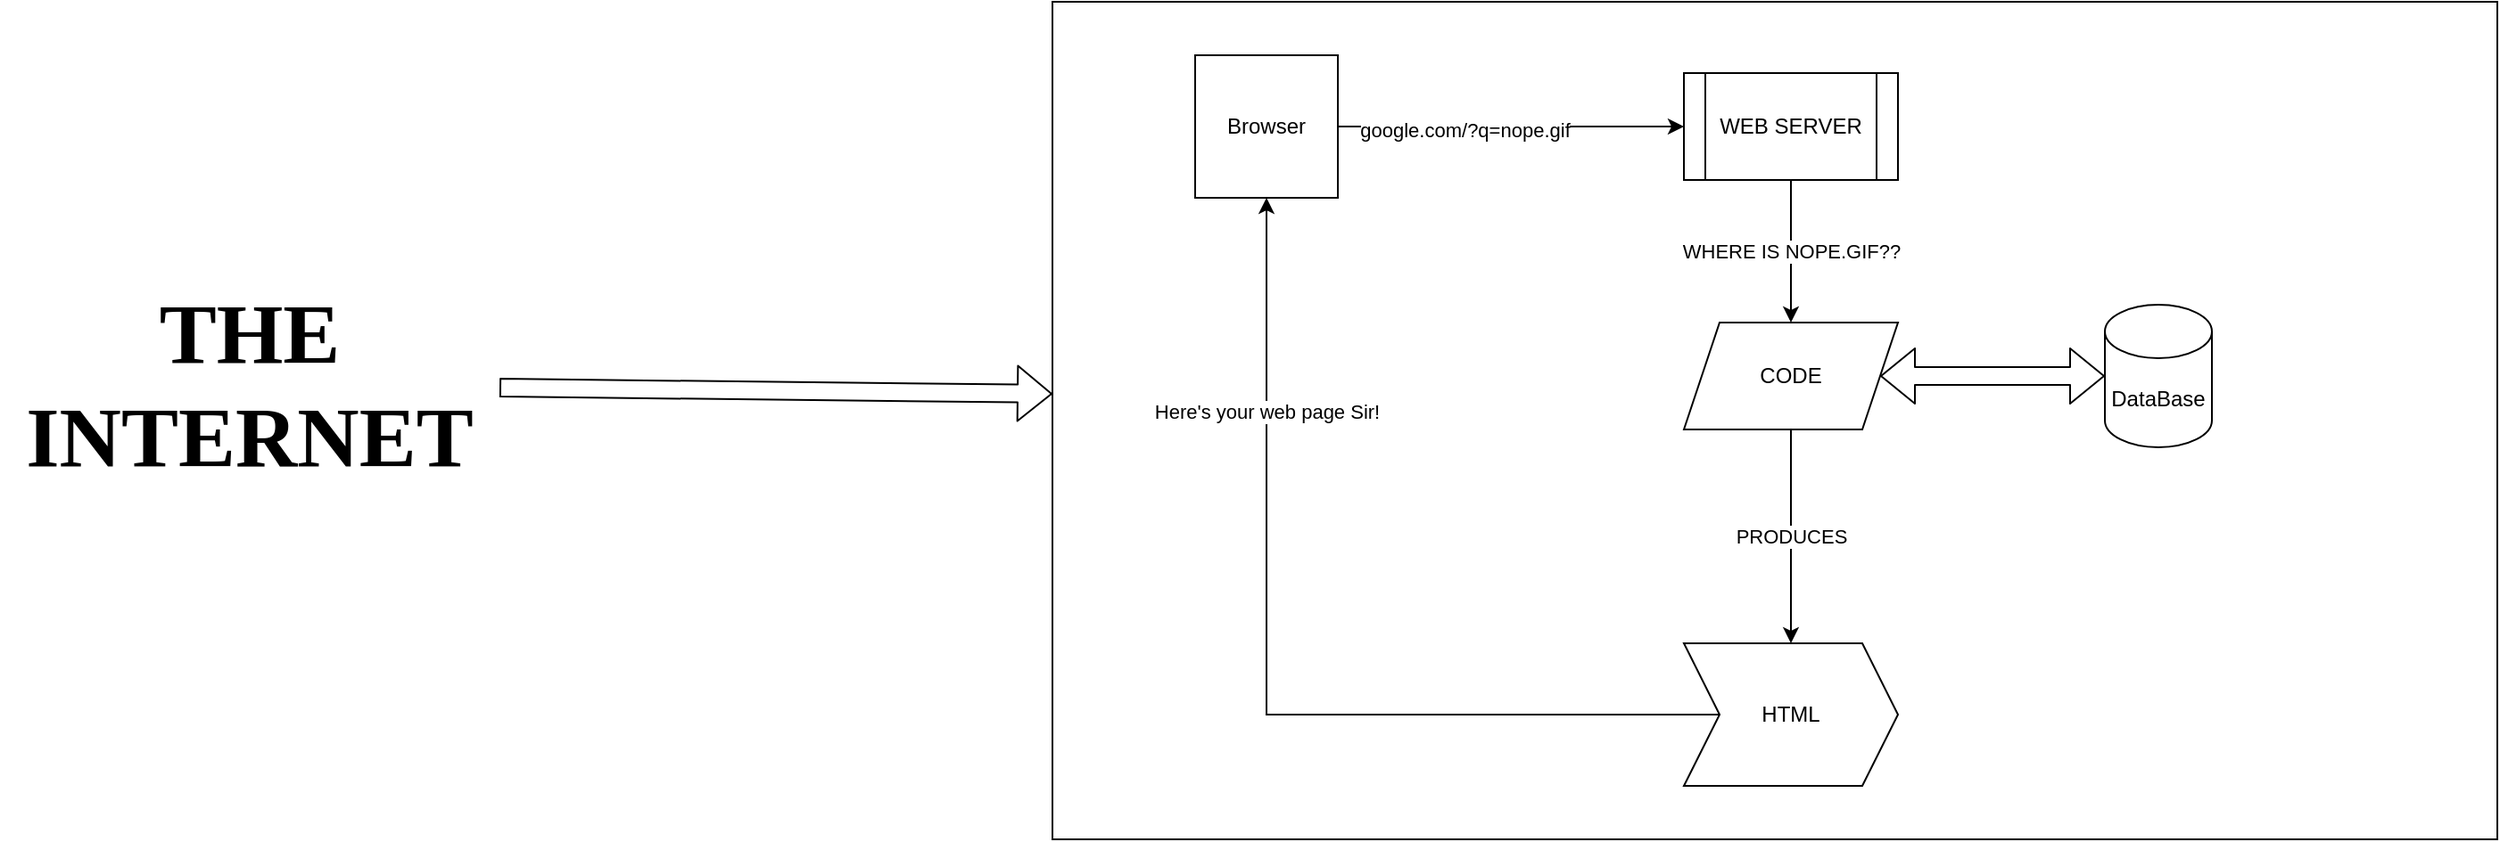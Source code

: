 <mxfile version="13.10.1" type="github">
  <diagram id="m5LIFQXV51slRLyAI-Q7" name="Page-1">
    <mxGraphModel dx="2489" dy="802" grid="1" gridSize="10" guides="1" tooltips="1" connect="1" arrows="1" fold="1" page="1" pageScale="1" pageWidth="827" pageHeight="1169" math="0" shadow="0">
      <root>
        <mxCell id="0" />
        <mxCell id="1" parent="0" />
        <mxCell id="Jz2tUw2HddmQnOrqGyK4-3" value="" style="rounded=0;whiteSpace=wrap;html=1;" vertex="1" parent="1">
          <mxGeometry x="-60" y="10" width="810" height="470" as="geometry" />
        </mxCell>
        <mxCell id="nxpGUnvefy_1JqMfPJ54-1" value="Browser" style="whiteSpace=wrap;html=1;aspect=fixed;" parent="1" vertex="1">
          <mxGeometry x="20" y="40" width="80" height="80" as="geometry" />
        </mxCell>
        <mxCell id="nxpGUnvefy_1JqMfPJ54-2" value="" style="endArrow=classic;html=1;entryX=0;entryY=0.5;entryDx=0;entryDy=0;" parent="1" target="nxpGUnvefy_1JqMfPJ54-5" edge="1">
          <mxGeometry width="50" height="50" relative="1" as="geometry">
            <mxPoint x="100" y="80" as="sourcePoint" />
            <mxPoint x="240" y="80" as="targetPoint" />
          </mxGeometry>
        </mxCell>
        <mxCell id="nxpGUnvefy_1JqMfPJ54-3" value="google.com/?q=nope.gif" style="edgeLabel;html=1;align=center;verticalAlign=middle;resizable=0;points=[];" parent="nxpGUnvefy_1JqMfPJ54-2" vertex="1" connectable="0">
          <mxGeometry x="-0.271" y="-2" relative="1" as="geometry">
            <mxPoint as="offset" />
          </mxGeometry>
        </mxCell>
        <mxCell id="nxpGUnvefy_1JqMfPJ54-4" value="WHERE IS NOPE.GIF??" style="edgeStyle=orthogonalEdgeStyle;rounded=0;orthogonalLoop=1;jettySize=auto;html=1;" parent="1" source="nxpGUnvefy_1JqMfPJ54-5" target="nxpGUnvefy_1JqMfPJ54-7" edge="1">
          <mxGeometry relative="1" as="geometry">
            <mxPoint x="570" y="200" as="targetPoint" />
          </mxGeometry>
        </mxCell>
        <mxCell id="nxpGUnvefy_1JqMfPJ54-5" value="WEB SERVER" style="shape=process;whiteSpace=wrap;html=1;backgroundOutline=1;" parent="1" vertex="1">
          <mxGeometry x="294" y="50" width="120" height="60" as="geometry" />
        </mxCell>
        <mxCell id="nxpGUnvefy_1JqMfPJ54-6" value="PRODUCES" style="edgeStyle=orthogonalEdgeStyle;rounded=0;orthogonalLoop=1;jettySize=auto;html=1;" parent="1" source="nxpGUnvefy_1JqMfPJ54-7" target="nxpGUnvefy_1JqMfPJ54-10" edge="1">
          <mxGeometry relative="1" as="geometry" />
        </mxCell>
        <mxCell id="nxpGUnvefy_1JqMfPJ54-7" value="CODE" style="shape=parallelogram;perimeter=parallelogramPerimeter;whiteSpace=wrap;html=1;fixedSize=1;" parent="1" vertex="1">
          <mxGeometry x="294" y="190" width="120" height="60" as="geometry" />
        </mxCell>
        <mxCell id="nxpGUnvefy_1JqMfPJ54-8" style="edgeStyle=orthogonalEdgeStyle;rounded=0;orthogonalLoop=1;jettySize=auto;html=1;entryX=0.5;entryY=1;entryDx=0;entryDy=0;" parent="1" source="nxpGUnvefy_1JqMfPJ54-10" target="nxpGUnvefy_1JqMfPJ54-1" edge="1">
          <mxGeometry relative="1" as="geometry" />
        </mxCell>
        <mxCell id="nxpGUnvefy_1JqMfPJ54-9" value="Here&#39;s your web page Sir!" style="edgeLabel;html=1;align=center;verticalAlign=middle;resizable=0;points=[];" parent="nxpGUnvefy_1JqMfPJ54-8" vertex="1" connectable="0">
          <mxGeometry x="0.118" y="3" relative="1" as="geometry">
            <mxPoint x="3" y="-120" as="offset" />
          </mxGeometry>
        </mxCell>
        <mxCell id="nxpGUnvefy_1JqMfPJ54-10" value="HTML" style="shape=step;perimeter=stepPerimeter;whiteSpace=wrap;html=1;fixedSize=1;" parent="1" vertex="1">
          <mxGeometry x="294" y="370" width="120" height="80" as="geometry" />
        </mxCell>
        <mxCell id="nxpGUnvefy_1JqMfPJ54-11" value="DataBase" style="shape=cylinder3;whiteSpace=wrap;html=1;boundedLbl=1;backgroundOutline=1;size=15;" parent="1" vertex="1">
          <mxGeometry x="530" y="180" width="60" height="80" as="geometry" />
        </mxCell>
        <mxCell id="nxpGUnvefy_1JqMfPJ54-12" value="" style="shape=flexArrow;endArrow=classic;startArrow=classic;html=1;entryX=0;entryY=0.5;entryDx=0;entryDy=0;entryPerimeter=0;exitX=1;exitY=0.5;exitDx=0;exitDy=0;" parent="1" source="nxpGUnvefy_1JqMfPJ54-7" target="nxpGUnvefy_1JqMfPJ54-11" edge="1">
          <mxGeometry width="50" height="50" relative="1" as="geometry">
            <mxPoint x="400" y="200" as="sourcePoint" />
            <mxPoint x="450" y="150" as="targetPoint" />
            <Array as="points" />
          </mxGeometry>
        </mxCell>
        <mxCell id="Jz2tUw2HddmQnOrqGyK4-1" value="&lt;font style=&quot;font-size: 48px&quot; face=&quot;Tahoma&quot;&gt;&lt;b&gt;THE INTERNET&lt;/b&gt;&lt;/font&gt;" style="text;html=1;strokeColor=none;fillColor=none;align=center;verticalAlign=middle;whiteSpace=wrap;rounded=0;" vertex="1" parent="1">
          <mxGeometry x="-650" y="130" width="280" height="190" as="geometry" />
        </mxCell>
        <mxCell id="Jz2tUw2HddmQnOrqGyK4-2" value="" style="shape=flexArrow;endArrow=classic;html=1;" edge="1" parent="1" source="Jz2tUw2HddmQnOrqGyK4-1">
          <mxGeometry width="50" height="50" relative="1" as="geometry">
            <mxPoint x="-380" y="275" as="sourcePoint" />
            <mxPoint x="-60" y="230" as="targetPoint" />
          </mxGeometry>
        </mxCell>
      </root>
    </mxGraphModel>
  </diagram>
</mxfile>
